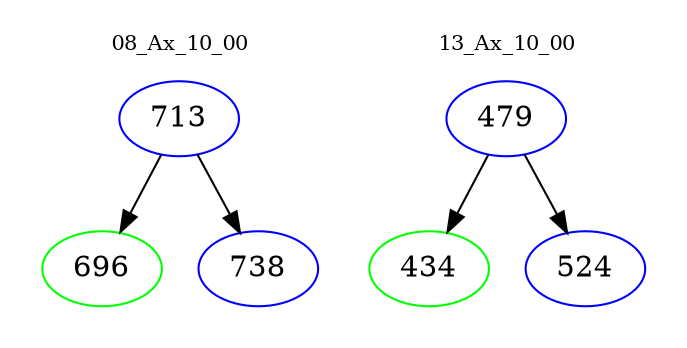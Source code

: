 digraph{
subgraph cluster_0 {
color = white
label = "08_Ax_10_00";
fontsize=10;
T0_713 [label="713", color="blue"]
T0_713 -> T0_696 [color="black"]
T0_696 [label="696", color="green"]
T0_713 -> T0_738 [color="black"]
T0_738 [label="738", color="blue"]
}
subgraph cluster_1 {
color = white
label = "13_Ax_10_00";
fontsize=10;
T1_479 [label="479", color="blue"]
T1_479 -> T1_434 [color="black"]
T1_434 [label="434", color="green"]
T1_479 -> T1_524 [color="black"]
T1_524 [label="524", color="blue"]
}
}
